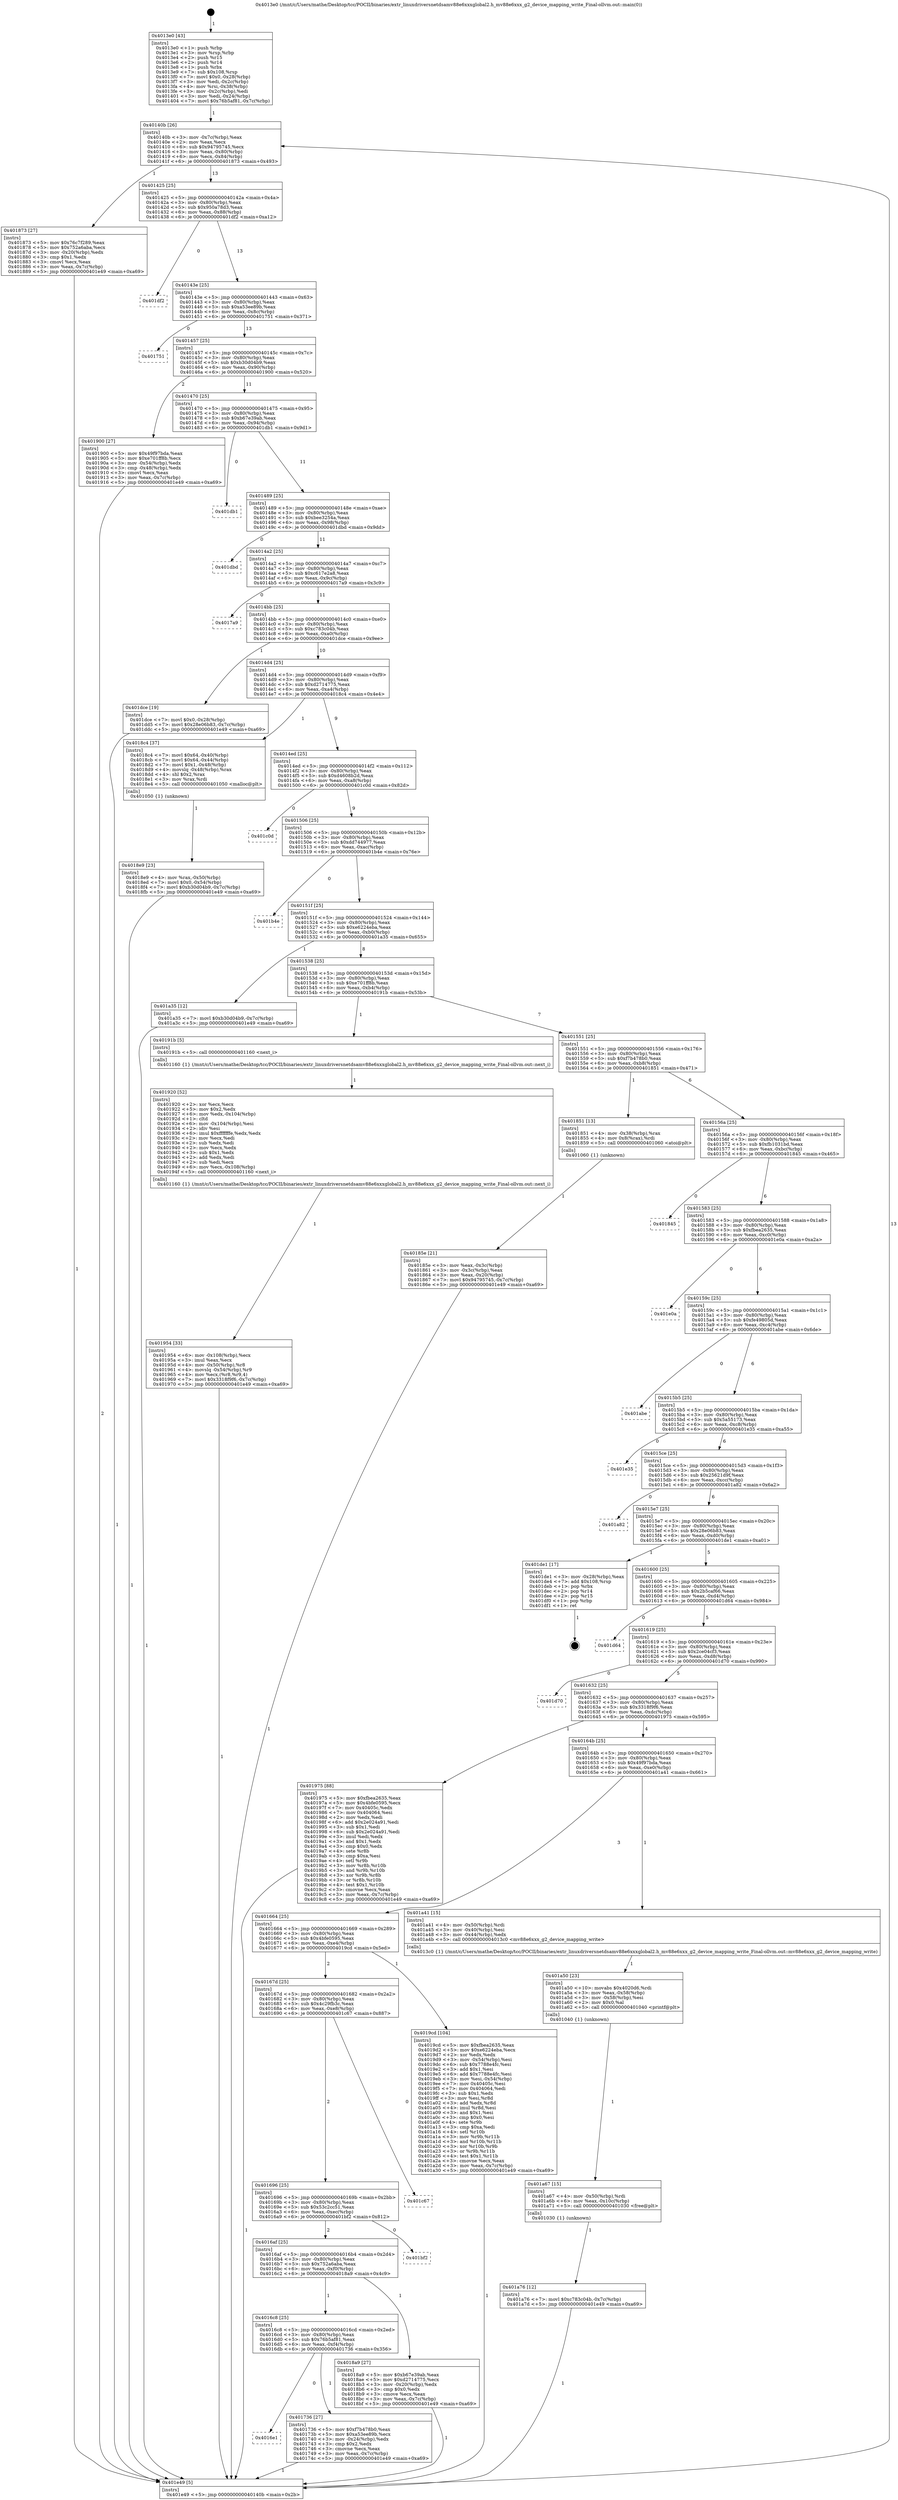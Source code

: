 digraph "0x4013e0" {
  label = "0x4013e0 (/mnt/c/Users/mathe/Desktop/tcc/POCII/binaries/extr_linuxdriversnetdsamv88e6xxxglobal2.h_mv88e6xxx_g2_device_mapping_write_Final-ollvm.out::main(0))"
  labelloc = "t"
  node[shape=record]

  Entry [label="",width=0.3,height=0.3,shape=circle,fillcolor=black,style=filled]
  "0x40140b" [label="{
     0x40140b [26]\l
     | [instrs]\l
     &nbsp;&nbsp;0x40140b \<+3\>: mov -0x7c(%rbp),%eax\l
     &nbsp;&nbsp;0x40140e \<+2\>: mov %eax,%ecx\l
     &nbsp;&nbsp;0x401410 \<+6\>: sub $0x94795745,%ecx\l
     &nbsp;&nbsp;0x401416 \<+3\>: mov %eax,-0x80(%rbp)\l
     &nbsp;&nbsp;0x401419 \<+6\>: mov %ecx,-0x84(%rbp)\l
     &nbsp;&nbsp;0x40141f \<+6\>: je 0000000000401873 \<main+0x493\>\l
  }"]
  "0x401873" [label="{
     0x401873 [27]\l
     | [instrs]\l
     &nbsp;&nbsp;0x401873 \<+5\>: mov $0x76c7f289,%eax\l
     &nbsp;&nbsp;0x401878 \<+5\>: mov $0x752a6aba,%ecx\l
     &nbsp;&nbsp;0x40187d \<+3\>: mov -0x20(%rbp),%edx\l
     &nbsp;&nbsp;0x401880 \<+3\>: cmp $0x1,%edx\l
     &nbsp;&nbsp;0x401883 \<+3\>: cmovl %ecx,%eax\l
     &nbsp;&nbsp;0x401886 \<+3\>: mov %eax,-0x7c(%rbp)\l
     &nbsp;&nbsp;0x401889 \<+5\>: jmp 0000000000401e49 \<main+0xa69\>\l
  }"]
  "0x401425" [label="{
     0x401425 [25]\l
     | [instrs]\l
     &nbsp;&nbsp;0x401425 \<+5\>: jmp 000000000040142a \<main+0x4a\>\l
     &nbsp;&nbsp;0x40142a \<+3\>: mov -0x80(%rbp),%eax\l
     &nbsp;&nbsp;0x40142d \<+5\>: sub $0x950a78d3,%eax\l
     &nbsp;&nbsp;0x401432 \<+6\>: mov %eax,-0x88(%rbp)\l
     &nbsp;&nbsp;0x401438 \<+6\>: je 0000000000401df2 \<main+0xa12\>\l
  }"]
  Exit [label="",width=0.3,height=0.3,shape=circle,fillcolor=black,style=filled,peripheries=2]
  "0x401df2" [label="{
     0x401df2\l
  }", style=dashed]
  "0x40143e" [label="{
     0x40143e [25]\l
     | [instrs]\l
     &nbsp;&nbsp;0x40143e \<+5\>: jmp 0000000000401443 \<main+0x63\>\l
     &nbsp;&nbsp;0x401443 \<+3\>: mov -0x80(%rbp),%eax\l
     &nbsp;&nbsp;0x401446 \<+5\>: sub $0xa53ee89b,%eax\l
     &nbsp;&nbsp;0x40144b \<+6\>: mov %eax,-0x8c(%rbp)\l
     &nbsp;&nbsp;0x401451 \<+6\>: je 0000000000401751 \<main+0x371\>\l
  }"]
  "0x401a76" [label="{
     0x401a76 [12]\l
     | [instrs]\l
     &nbsp;&nbsp;0x401a76 \<+7\>: movl $0xc783c04b,-0x7c(%rbp)\l
     &nbsp;&nbsp;0x401a7d \<+5\>: jmp 0000000000401e49 \<main+0xa69\>\l
  }"]
  "0x401751" [label="{
     0x401751\l
  }", style=dashed]
  "0x401457" [label="{
     0x401457 [25]\l
     | [instrs]\l
     &nbsp;&nbsp;0x401457 \<+5\>: jmp 000000000040145c \<main+0x7c\>\l
     &nbsp;&nbsp;0x40145c \<+3\>: mov -0x80(%rbp),%eax\l
     &nbsp;&nbsp;0x40145f \<+5\>: sub $0xb30d04b9,%eax\l
     &nbsp;&nbsp;0x401464 \<+6\>: mov %eax,-0x90(%rbp)\l
     &nbsp;&nbsp;0x40146a \<+6\>: je 0000000000401900 \<main+0x520\>\l
  }"]
  "0x401a67" [label="{
     0x401a67 [15]\l
     | [instrs]\l
     &nbsp;&nbsp;0x401a67 \<+4\>: mov -0x50(%rbp),%rdi\l
     &nbsp;&nbsp;0x401a6b \<+6\>: mov %eax,-0x10c(%rbp)\l
     &nbsp;&nbsp;0x401a71 \<+5\>: call 0000000000401030 \<free@plt\>\l
     | [calls]\l
     &nbsp;&nbsp;0x401030 \{1\} (unknown)\l
  }"]
  "0x401900" [label="{
     0x401900 [27]\l
     | [instrs]\l
     &nbsp;&nbsp;0x401900 \<+5\>: mov $0x49f97bda,%eax\l
     &nbsp;&nbsp;0x401905 \<+5\>: mov $0xe701ff8b,%ecx\l
     &nbsp;&nbsp;0x40190a \<+3\>: mov -0x54(%rbp),%edx\l
     &nbsp;&nbsp;0x40190d \<+3\>: cmp -0x48(%rbp),%edx\l
     &nbsp;&nbsp;0x401910 \<+3\>: cmovl %ecx,%eax\l
     &nbsp;&nbsp;0x401913 \<+3\>: mov %eax,-0x7c(%rbp)\l
     &nbsp;&nbsp;0x401916 \<+5\>: jmp 0000000000401e49 \<main+0xa69\>\l
  }"]
  "0x401470" [label="{
     0x401470 [25]\l
     | [instrs]\l
     &nbsp;&nbsp;0x401470 \<+5\>: jmp 0000000000401475 \<main+0x95\>\l
     &nbsp;&nbsp;0x401475 \<+3\>: mov -0x80(%rbp),%eax\l
     &nbsp;&nbsp;0x401478 \<+5\>: sub $0xb67e39ab,%eax\l
     &nbsp;&nbsp;0x40147d \<+6\>: mov %eax,-0x94(%rbp)\l
     &nbsp;&nbsp;0x401483 \<+6\>: je 0000000000401db1 \<main+0x9d1\>\l
  }"]
  "0x401a50" [label="{
     0x401a50 [23]\l
     | [instrs]\l
     &nbsp;&nbsp;0x401a50 \<+10\>: movabs $0x4020d6,%rdi\l
     &nbsp;&nbsp;0x401a5a \<+3\>: mov %eax,-0x58(%rbp)\l
     &nbsp;&nbsp;0x401a5d \<+3\>: mov -0x58(%rbp),%esi\l
     &nbsp;&nbsp;0x401a60 \<+2\>: mov $0x0,%al\l
     &nbsp;&nbsp;0x401a62 \<+5\>: call 0000000000401040 \<printf@plt\>\l
     | [calls]\l
     &nbsp;&nbsp;0x401040 \{1\} (unknown)\l
  }"]
  "0x401db1" [label="{
     0x401db1\l
  }", style=dashed]
  "0x401489" [label="{
     0x401489 [25]\l
     | [instrs]\l
     &nbsp;&nbsp;0x401489 \<+5\>: jmp 000000000040148e \<main+0xae\>\l
     &nbsp;&nbsp;0x40148e \<+3\>: mov -0x80(%rbp),%eax\l
     &nbsp;&nbsp;0x401491 \<+5\>: sub $0xbee3254a,%eax\l
     &nbsp;&nbsp;0x401496 \<+6\>: mov %eax,-0x98(%rbp)\l
     &nbsp;&nbsp;0x40149c \<+6\>: je 0000000000401dbd \<main+0x9dd\>\l
  }"]
  "0x401954" [label="{
     0x401954 [33]\l
     | [instrs]\l
     &nbsp;&nbsp;0x401954 \<+6\>: mov -0x108(%rbp),%ecx\l
     &nbsp;&nbsp;0x40195a \<+3\>: imul %eax,%ecx\l
     &nbsp;&nbsp;0x40195d \<+4\>: mov -0x50(%rbp),%r8\l
     &nbsp;&nbsp;0x401961 \<+4\>: movslq -0x54(%rbp),%r9\l
     &nbsp;&nbsp;0x401965 \<+4\>: mov %ecx,(%r8,%r9,4)\l
     &nbsp;&nbsp;0x401969 \<+7\>: movl $0x3318f9f6,-0x7c(%rbp)\l
     &nbsp;&nbsp;0x401970 \<+5\>: jmp 0000000000401e49 \<main+0xa69\>\l
  }"]
  "0x401dbd" [label="{
     0x401dbd\l
  }", style=dashed]
  "0x4014a2" [label="{
     0x4014a2 [25]\l
     | [instrs]\l
     &nbsp;&nbsp;0x4014a2 \<+5\>: jmp 00000000004014a7 \<main+0xc7\>\l
     &nbsp;&nbsp;0x4014a7 \<+3\>: mov -0x80(%rbp),%eax\l
     &nbsp;&nbsp;0x4014aa \<+5\>: sub $0xc617e2a8,%eax\l
     &nbsp;&nbsp;0x4014af \<+6\>: mov %eax,-0x9c(%rbp)\l
     &nbsp;&nbsp;0x4014b5 \<+6\>: je 00000000004017a9 \<main+0x3c9\>\l
  }"]
  "0x401920" [label="{
     0x401920 [52]\l
     | [instrs]\l
     &nbsp;&nbsp;0x401920 \<+2\>: xor %ecx,%ecx\l
     &nbsp;&nbsp;0x401922 \<+5\>: mov $0x2,%edx\l
     &nbsp;&nbsp;0x401927 \<+6\>: mov %edx,-0x104(%rbp)\l
     &nbsp;&nbsp;0x40192d \<+1\>: cltd\l
     &nbsp;&nbsp;0x40192e \<+6\>: mov -0x104(%rbp),%esi\l
     &nbsp;&nbsp;0x401934 \<+2\>: idiv %esi\l
     &nbsp;&nbsp;0x401936 \<+6\>: imul $0xfffffffe,%edx,%edx\l
     &nbsp;&nbsp;0x40193c \<+2\>: mov %ecx,%edi\l
     &nbsp;&nbsp;0x40193e \<+2\>: sub %edx,%edi\l
     &nbsp;&nbsp;0x401940 \<+2\>: mov %ecx,%edx\l
     &nbsp;&nbsp;0x401942 \<+3\>: sub $0x1,%edx\l
     &nbsp;&nbsp;0x401945 \<+2\>: add %edx,%edi\l
     &nbsp;&nbsp;0x401947 \<+2\>: sub %edi,%ecx\l
     &nbsp;&nbsp;0x401949 \<+6\>: mov %ecx,-0x108(%rbp)\l
     &nbsp;&nbsp;0x40194f \<+5\>: call 0000000000401160 \<next_i\>\l
     | [calls]\l
     &nbsp;&nbsp;0x401160 \{1\} (/mnt/c/Users/mathe/Desktop/tcc/POCII/binaries/extr_linuxdriversnetdsamv88e6xxxglobal2.h_mv88e6xxx_g2_device_mapping_write_Final-ollvm.out::next_i)\l
  }"]
  "0x4017a9" [label="{
     0x4017a9\l
  }", style=dashed]
  "0x4014bb" [label="{
     0x4014bb [25]\l
     | [instrs]\l
     &nbsp;&nbsp;0x4014bb \<+5\>: jmp 00000000004014c0 \<main+0xe0\>\l
     &nbsp;&nbsp;0x4014c0 \<+3\>: mov -0x80(%rbp),%eax\l
     &nbsp;&nbsp;0x4014c3 \<+5\>: sub $0xc783c04b,%eax\l
     &nbsp;&nbsp;0x4014c8 \<+6\>: mov %eax,-0xa0(%rbp)\l
     &nbsp;&nbsp;0x4014ce \<+6\>: je 0000000000401dce \<main+0x9ee\>\l
  }"]
  "0x4018e9" [label="{
     0x4018e9 [23]\l
     | [instrs]\l
     &nbsp;&nbsp;0x4018e9 \<+4\>: mov %rax,-0x50(%rbp)\l
     &nbsp;&nbsp;0x4018ed \<+7\>: movl $0x0,-0x54(%rbp)\l
     &nbsp;&nbsp;0x4018f4 \<+7\>: movl $0xb30d04b9,-0x7c(%rbp)\l
     &nbsp;&nbsp;0x4018fb \<+5\>: jmp 0000000000401e49 \<main+0xa69\>\l
  }"]
  "0x401dce" [label="{
     0x401dce [19]\l
     | [instrs]\l
     &nbsp;&nbsp;0x401dce \<+7\>: movl $0x0,-0x28(%rbp)\l
     &nbsp;&nbsp;0x401dd5 \<+7\>: movl $0x28e06b83,-0x7c(%rbp)\l
     &nbsp;&nbsp;0x401ddc \<+5\>: jmp 0000000000401e49 \<main+0xa69\>\l
  }"]
  "0x4014d4" [label="{
     0x4014d4 [25]\l
     | [instrs]\l
     &nbsp;&nbsp;0x4014d4 \<+5\>: jmp 00000000004014d9 \<main+0xf9\>\l
     &nbsp;&nbsp;0x4014d9 \<+3\>: mov -0x80(%rbp),%eax\l
     &nbsp;&nbsp;0x4014dc \<+5\>: sub $0xd2714775,%eax\l
     &nbsp;&nbsp;0x4014e1 \<+6\>: mov %eax,-0xa4(%rbp)\l
     &nbsp;&nbsp;0x4014e7 \<+6\>: je 00000000004018c4 \<main+0x4e4\>\l
  }"]
  "0x40185e" [label="{
     0x40185e [21]\l
     | [instrs]\l
     &nbsp;&nbsp;0x40185e \<+3\>: mov %eax,-0x3c(%rbp)\l
     &nbsp;&nbsp;0x401861 \<+3\>: mov -0x3c(%rbp),%eax\l
     &nbsp;&nbsp;0x401864 \<+3\>: mov %eax,-0x20(%rbp)\l
     &nbsp;&nbsp;0x401867 \<+7\>: movl $0x94795745,-0x7c(%rbp)\l
     &nbsp;&nbsp;0x40186e \<+5\>: jmp 0000000000401e49 \<main+0xa69\>\l
  }"]
  "0x4018c4" [label="{
     0x4018c4 [37]\l
     | [instrs]\l
     &nbsp;&nbsp;0x4018c4 \<+7\>: movl $0x64,-0x40(%rbp)\l
     &nbsp;&nbsp;0x4018cb \<+7\>: movl $0x64,-0x44(%rbp)\l
     &nbsp;&nbsp;0x4018d2 \<+7\>: movl $0x1,-0x48(%rbp)\l
     &nbsp;&nbsp;0x4018d9 \<+4\>: movslq -0x48(%rbp),%rax\l
     &nbsp;&nbsp;0x4018dd \<+4\>: shl $0x2,%rax\l
     &nbsp;&nbsp;0x4018e1 \<+3\>: mov %rax,%rdi\l
     &nbsp;&nbsp;0x4018e4 \<+5\>: call 0000000000401050 \<malloc@plt\>\l
     | [calls]\l
     &nbsp;&nbsp;0x401050 \{1\} (unknown)\l
  }"]
  "0x4014ed" [label="{
     0x4014ed [25]\l
     | [instrs]\l
     &nbsp;&nbsp;0x4014ed \<+5\>: jmp 00000000004014f2 \<main+0x112\>\l
     &nbsp;&nbsp;0x4014f2 \<+3\>: mov -0x80(%rbp),%eax\l
     &nbsp;&nbsp;0x4014f5 \<+5\>: sub $0xd4608b2d,%eax\l
     &nbsp;&nbsp;0x4014fa \<+6\>: mov %eax,-0xa8(%rbp)\l
     &nbsp;&nbsp;0x401500 \<+6\>: je 0000000000401c0d \<main+0x82d\>\l
  }"]
  "0x4013e0" [label="{
     0x4013e0 [43]\l
     | [instrs]\l
     &nbsp;&nbsp;0x4013e0 \<+1\>: push %rbp\l
     &nbsp;&nbsp;0x4013e1 \<+3\>: mov %rsp,%rbp\l
     &nbsp;&nbsp;0x4013e4 \<+2\>: push %r15\l
     &nbsp;&nbsp;0x4013e6 \<+2\>: push %r14\l
     &nbsp;&nbsp;0x4013e8 \<+1\>: push %rbx\l
     &nbsp;&nbsp;0x4013e9 \<+7\>: sub $0x108,%rsp\l
     &nbsp;&nbsp;0x4013f0 \<+7\>: movl $0x0,-0x28(%rbp)\l
     &nbsp;&nbsp;0x4013f7 \<+3\>: mov %edi,-0x2c(%rbp)\l
     &nbsp;&nbsp;0x4013fa \<+4\>: mov %rsi,-0x38(%rbp)\l
     &nbsp;&nbsp;0x4013fe \<+3\>: mov -0x2c(%rbp),%edi\l
     &nbsp;&nbsp;0x401401 \<+3\>: mov %edi,-0x24(%rbp)\l
     &nbsp;&nbsp;0x401404 \<+7\>: movl $0x76b5af81,-0x7c(%rbp)\l
  }"]
  "0x401c0d" [label="{
     0x401c0d\l
  }", style=dashed]
  "0x401506" [label="{
     0x401506 [25]\l
     | [instrs]\l
     &nbsp;&nbsp;0x401506 \<+5\>: jmp 000000000040150b \<main+0x12b\>\l
     &nbsp;&nbsp;0x40150b \<+3\>: mov -0x80(%rbp),%eax\l
     &nbsp;&nbsp;0x40150e \<+5\>: sub $0xdd744977,%eax\l
     &nbsp;&nbsp;0x401513 \<+6\>: mov %eax,-0xac(%rbp)\l
     &nbsp;&nbsp;0x401519 \<+6\>: je 0000000000401b4e \<main+0x76e\>\l
  }"]
  "0x401e49" [label="{
     0x401e49 [5]\l
     | [instrs]\l
     &nbsp;&nbsp;0x401e49 \<+5\>: jmp 000000000040140b \<main+0x2b\>\l
  }"]
  "0x401b4e" [label="{
     0x401b4e\l
  }", style=dashed]
  "0x40151f" [label="{
     0x40151f [25]\l
     | [instrs]\l
     &nbsp;&nbsp;0x40151f \<+5\>: jmp 0000000000401524 \<main+0x144\>\l
     &nbsp;&nbsp;0x401524 \<+3\>: mov -0x80(%rbp),%eax\l
     &nbsp;&nbsp;0x401527 \<+5\>: sub $0xe6224eba,%eax\l
     &nbsp;&nbsp;0x40152c \<+6\>: mov %eax,-0xb0(%rbp)\l
     &nbsp;&nbsp;0x401532 \<+6\>: je 0000000000401a35 \<main+0x655\>\l
  }"]
  "0x4016e1" [label="{
     0x4016e1\l
  }", style=dashed]
  "0x401a35" [label="{
     0x401a35 [12]\l
     | [instrs]\l
     &nbsp;&nbsp;0x401a35 \<+7\>: movl $0xb30d04b9,-0x7c(%rbp)\l
     &nbsp;&nbsp;0x401a3c \<+5\>: jmp 0000000000401e49 \<main+0xa69\>\l
  }"]
  "0x401538" [label="{
     0x401538 [25]\l
     | [instrs]\l
     &nbsp;&nbsp;0x401538 \<+5\>: jmp 000000000040153d \<main+0x15d\>\l
     &nbsp;&nbsp;0x40153d \<+3\>: mov -0x80(%rbp),%eax\l
     &nbsp;&nbsp;0x401540 \<+5\>: sub $0xe701ff8b,%eax\l
     &nbsp;&nbsp;0x401545 \<+6\>: mov %eax,-0xb4(%rbp)\l
     &nbsp;&nbsp;0x40154b \<+6\>: je 000000000040191b \<main+0x53b\>\l
  }"]
  "0x401736" [label="{
     0x401736 [27]\l
     | [instrs]\l
     &nbsp;&nbsp;0x401736 \<+5\>: mov $0xf7b478b0,%eax\l
     &nbsp;&nbsp;0x40173b \<+5\>: mov $0xa53ee89b,%ecx\l
     &nbsp;&nbsp;0x401740 \<+3\>: mov -0x24(%rbp),%edx\l
     &nbsp;&nbsp;0x401743 \<+3\>: cmp $0x2,%edx\l
     &nbsp;&nbsp;0x401746 \<+3\>: cmovne %ecx,%eax\l
     &nbsp;&nbsp;0x401749 \<+3\>: mov %eax,-0x7c(%rbp)\l
     &nbsp;&nbsp;0x40174c \<+5\>: jmp 0000000000401e49 \<main+0xa69\>\l
  }"]
  "0x40191b" [label="{
     0x40191b [5]\l
     | [instrs]\l
     &nbsp;&nbsp;0x40191b \<+5\>: call 0000000000401160 \<next_i\>\l
     | [calls]\l
     &nbsp;&nbsp;0x401160 \{1\} (/mnt/c/Users/mathe/Desktop/tcc/POCII/binaries/extr_linuxdriversnetdsamv88e6xxxglobal2.h_mv88e6xxx_g2_device_mapping_write_Final-ollvm.out::next_i)\l
  }"]
  "0x401551" [label="{
     0x401551 [25]\l
     | [instrs]\l
     &nbsp;&nbsp;0x401551 \<+5\>: jmp 0000000000401556 \<main+0x176\>\l
     &nbsp;&nbsp;0x401556 \<+3\>: mov -0x80(%rbp),%eax\l
     &nbsp;&nbsp;0x401559 \<+5\>: sub $0xf7b478b0,%eax\l
     &nbsp;&nbsp;0x40155e \<+6\>: mov %eax,-0xb8(%rbp)\l
     &nbsp;&nbsp;0x401564 \<+6\>: je 0000000000401851 \<main+0x471\>\l
  }"]
  "0x4016c8" [label="{
     0x4016c8 [25]\l
     | [instrs]\l
     &nbsp;&nbsp;0x4016c8 \<+5\>: jmp 00000000004016cd \<main+0x2ed\>\l
     &nbsp;&nbsp;0x4016cd \<+3\>: mov -0x80(%rbp),%eax\l
     &nbsp;&nbsp;0x4016d0 \<+5\>: sub $0x76b5af81,%eax\l
     &nbsp;&nbsp;0x4016d5 \<+6\>: mov %eax,-0xf4(%rbp)\l
     &nbsp;&nbsp;0x4016db \<+6\>: je 0000000000401736 \<main+0x356\>\l
  }"]
  "0x401851" [label="{
     0x401851 [13]\l
     | [instrs]\l
     &nbsp;&nbsp;0x401851 \<+4\>: mov -0x38(%rbp),%rax\l
     &nbsp;&nbsp;0x401855 \<+4\>: mov 0x8(%rax),%rdi\l
     &nbsp;&nbsp;0x401859 \<+5\>: call 0000000000401060 \<atoi@plt\>\l
     | [calls]\l
     &nbsp;&nbsp;0x401060 \{1\} (unknown)\l
  }"]
  "0x40156a" [label="{
     0x40156a [25]\l
     | [instrs]\l
     &nbsp;&nbsp;0x40156a \<+5\>: jmp 000000000040156f \<main+0x18f\>\l
     &nbsp;&nbsp;0x40156f \<+3\>: mov -0x80(%rbp),%eax\l
     &nbsp;&nbsp;0x401572 \<+5\>: sub $0xfb1031bd,%eax\l
     &nbsp;&nbsp;0x401577 \<+6\>: mov %eax,-0xbc(%rbp)\l
     &nbsp;&nbsp;0x40157d \<+6\>: je 0000000000401845 \<main+0x465\>\l
  }"]
  "0x4018a9" [label="{
     0x4018a9 [27]\l
     | [instrs]\l
     &nbsp;&nbsp;0x4018a9 \<+5\>: mov $0xb67e39ab,%eax\l
     &nbsp;&nbsp;0x4018ae \<+5\>: mov $0xd2714775,%ecx\l
     &nbsp;&nbsp;0x4018b3 \<+3\>: mov -0x20(%rbp),%edx\l
     &nbsp;&nbsp;0x4018b6 \<+3\>: cmp $0x0,%edx\l
     &nbsp;&nbsp;0x4018b9 \<+3\>: cmove %ecx,%eax\l
     &nbsp;&nbsp;0x4018bc \<+3\>: mov %eax,-0x7c(%rbp)\l
     &nbsp;&nbsp;0x4018bf \<+5\>: jmp 0000000000401e49 \<main+0xa69\>\l
  }"]
  "0x401845" [label="{
     0x401845\l
  }", style=dashed]
  "0x401583" [label="{
     0x401583 [25]\l
     | [instrs]\l
     &nbsp;&nbsp;0x401583 \<+5\>: jmp 0000000000401588 \<main+0x1a8\>\l
     &nbsp;&nbsp;0x401588 \<+3\>: mov -0x80(%rbp),%eax\l
     &nbsp;&nbsp;0x40158b \<+5\>: sub $0xfbea2635,%eax\l
     &nbsp;&nbsp;0x401590 \<+6\>: mov %eax,-0xc0(%rbp)\l
     &nbsp;&nbsp;0x401596 \<+6\>: je 0000000000401e0a \<main+0xa2a\>\l
  }"]
  "0x4016af" [label="{
     0x4016af [25]\l
     | [instrs]\l
     &nbsp;&nbsp;0x4016af \<+5\>: jmp 00000000004016b4 \<main+0x2d4\>\l
     &nbsp;&nbsp;0x4016b4 \<+3\>: mov -0x80(%rbp),%eax\l
     &nbsp;&nbsp;0x4016b7 \<+5\>: sub $0x752a6aba,%eax\l
     &nbsp;&nbsp;0x4016bc \<+6\>: mov %eax,-0xf0(%rbp)\l
     &nbsp;&nbsp;0x4016c2 \<+6\>: je 00000000004018a9 \<main+0x4c9\>\l
  }"]
  "0x401e0a" [label="{
     0x401e0a\l
  }", style=dashed]
  "0x40159c" [label="{
     0x40159c [25]\l
     | [instrs]\l
     &nbsp;&nbsp;0x40159c \<+5\>: jmp 00000000004015a1 \<main+0x1c1\>\l
     &nbsp;&nbsp;0x4015a1 \<+3\>: mov -0x80(%rbp),%eax\l
     &nbsp;&nbsp;0x4015a4 \<+5\>: sub $0xfe49805d,%eax\l
     &nbsp;&nbsp;0x4015a9 \<+6\>: mov %eax,-0xc4(%rbp)\l
     &nbsp;&nbsp;0x4015af \<+6\>: je 0000000000401abe \<main+0x6de\>\l
  }"]
  "0x401bf2" [label="{
     0x401bf2\l
  }", style=dashed]
  "0x401abe" [label="{
     0x401abe\l
  }", style=dashed]
  "0x4015b5" [label="{
     0x4015b5 [25]\l
     | [instrs]\l
     &nbsp;&nbsp;0x4015b5 \<+5\>: jmp 00000000004015ba \<main+0x1da\>\l
     &nbsp;&nbsp;0x4015ba \<+3\>: mov -0x80(%rbp),%eax\l
     &nbsp;&nbsp;0x4015bd \<+5\>: sub $0x5a55173,%eax\l
     &nbsp;&nbsp;0x4015c2 \<+6\>: mov %eax,-0xc8(%rbp)\l
     &nbsp;&nbsp;0x4015c8 \<+6\>: je 0000000000401e35 \<main+0xa55\>\l
  }"]
  "0x401696" [label="{
     0x401696 [25]\l
     | [instrs]\l
     &nbsp;&nbsp;0x401696 \<+5\>: jmp 000000000040169b \<main+0x2bb\>\l
     &nbsp;&nbsp;0x40169b \<+3\>: mov -0x80(%rbp),%eax\l
     &nbsp;&nbsp;0x40169e \<+5\>: sub $0x53c2cc51,%eax\l
     &nbsp;&nbsp;0x4016a3 \<+6\>: mov %eax,-0xec(%rbp)\l
     &nbsp;&nbsp;0x4016a9 \<+6\>: je 0000000000401bf2 \<main+0x812\>\l
  }"]
  "0x401e35" [label="{
     0x401e35\l
  }", style=dashed]
  "0x4015ce" [label="{
     0x4015ce [25]\l
     | [instrs]\l
     &nbsp;&nbsp;0x4015ce \<+5\>: jmp 00000000004015d3 \<main+0x1f3\>\l
     &nbsp;&nbsp;0x4015d3 \<+3\>: mov -0x80(%rbp),%eax\l
     &nbsp;&nbsp;0x4015d6 \<+5\>: sub $0x25621d9f,%eax\l
     &nbsp;&nbsp;0x4015db \<+6\>: mov %eax,-0xcc(%rbp)\l
     &nbsp;&nbsp;0x4015e1 \<+6\>: je 0000000000401a82 \<main+0x6a2\>\l
  }"]
  "0x401c67" [label="{
     0x401c67\l
  }", style=dashed]
  "0x401a82" [label="{
     0x401a82\l
  }", style=dashed]
  "0x4015e7" [label="{
     0x4015e7 [25]\l
     | [instrs]\l
     &nbsp;&nbsp;0x4015e7 \<+5\>: jmp 00000000004015ec \<main+0x20c\>\l
     &nbsp;&nbsp;0x4015ec \<+3\>: mov -0x80(%rbp),%eax\l
     &nbsp;&nbsp;0x4015ef \<+5\>: sub $0x28e06b83,%eax\l
     &nbsp;&nbsp;0x4015f4 \<+6\>: mov %eax,-0xd0(%rbp)\l
     &nbsp;&nbsp;0x4015fa \<+6\>: je 0000000000401de1 \<main+0xa01\>\l
  }"]
  "0x40167d" [label="{
     0x40167d [25]\l
     | [instrs]\l
     &nbsp;&nbsp;0x40167d \<+5\>: jmp 0000000000401682 \<main+0x2a2\>\l
     &nbsp;&nbsp;0x401682 \<+3\>: mov -0x80(%rbp),%eax\l
     &nbsp;&nbsp;0x401685 \<+5\>: sub $0x4c29fb3c,%eax\l
     &nbsp;&nbsp;0x40168a \<+6\>: mov %eax,-0xe8(%rbp)\l
     &nbsp;&nbsp;0x401690 \<+6\>: je 0000000000401c67 \<main+0x887\>\l
  }"]
  "0x401de1" [label="{
     0x401de1 [17]\l
     | [instrs]\l
     &nbsp;&nbsp;0x401de1 \<+3\>: mov -0x28(%rbp),%eax\l
     &nbsp;&nbsp;0x401de4 \<+7\>: add $0x108,%rsp\l
     &nbsp;&nbsp;0x401deb \<+1\>: pop %rbx\l
     &nbsp;&nbsp;0x401dec \<+2\>: pop %r14\l
     &nbsp;&nbsp;0x401dee \<+2\>: pop %r15\l
     &nbsp;&nbsp;0x401df0 \<+1\>: pop %rbp\l
     &nbsp;&nbsp;0x401df1 \<+1\>: ret\l
  }"]
  "0x401600" [label="{
     0x401600 [25]\l
     | [instrs]\l
     &nbsp;&nbsp;0x401600 \<+5\>: jmp 0000000000401605 \<main+0x225\>\l
     &nbsp;&nbsp;0x401605 \<+3\>: mov -0x80(%rbp),%eax\l
     &nbsp;&nbsp;0x401608 \<+5\>: sub $0x2b5caf66,%eax\l
     &nbsp;&nbsp;0x40160d \<+6\>: mov %eax,-0xd4(%rbp)\l
     &nbsp;&nbsp;0x401613 \<+6\>: je 0000000000401d64 \<main+0x984\>\l
  }"]
  "0x4019cd" [label="{
     0x4019cd [104]\l
     | [instrs]\l
     &nbsp;&nbsp;0x4019cd \<+5\>: mov $0xfbea2635,%eax\l
     &nbsp;&nbsp;0x4019d2 \<+5\>: mov $0xe6224eba,%ecx\l
     &nbsp;&nbsp;0x4019d7 \<+2\>: xor %edx,%edx\l
     &nbsp;&nbsp;0x4019d9 \<+3\>: mov -0x54(%rbp),%esi\l
     &nbsp;&nbsp;0x4019dc \<+6\>: sub $0x7788e4fc,%esi\l
     &nbsp;&nbsp;0x4019e2 \<+3\>: add $0x1,%esi\l
     &nbsp;&nbsp;0x4019e5 \<+6\>: add $0x7788e4fc,%esi\l
     &nbsp;&nbsp;0x4019eb \<+3\>: mov %esi,-0x54(%rbp)\l
     &nbsp;&nbsp;0x4019ee \<+7\>: mov 0x40405c,%esi\l
     &nbsp;&nbsp;0x4019f5 \<+7\>: mov 0x404064,%edi\l
     &nbsp;&nbsp;0x4019fc \<+3\>: sub $0x1,%edx\l
     &nbsp;&nbsp;0x4019ff \<+3\>: mov %esi,%r8d\l
     &nbsp;&nbsp;0x401a02 \<+3\>: add %edx,%r8d\l
     &nbsp;&nbsp;0x401a05 \<+4\>: imul %r8d,%esi\l
     &nbsp;&nbsp;0x401a09 \<+3\>: and $0x1,%esi\l
     &nbsp;&nbsp;0x401a0c \<+3\>: cmp $0x0,%esi\l
     &nbsp;&nbsp;0x401a0f \<+4\>: sete %r9b\l
     &nbsp;&nbsp;0x401a13 \<+3\>: cmp $0xa,%edi\l
     &nbsp;&nbsp;0x401a16 \<+4\>: setl %r10b\l
     &nbsp;&nbsp;0x401a1a \<+3\>: mov %r9b,%r11b\l
     &nbsp;&nbsp;0x401a1d \<+3\>: and %r10b,%r11b\l
     &nbsp;&nbsp;0x401a20 \<+3\>: xor %r10b,%r9b\l
     &nbsp;&nbsp;0x401a23 \<+3\>: or %r9b,%r11b\l
     &nbsp;&nbsp;0x401a26 \<+4\>: test $0x1,%r11b\l
     &nbsp;&nbsp;0x401a2a \<+3\>: cmovne %ecx,%eax\l
     &nbsp;&nbsp;0x401a2d \<+3\>: mov %eax,-0x7c(%rbp)\l
     &nbsp;&nbsp;0x401a30 \<+5\>: jmp 0000000000401e49 \<main+0xa69\>\l
  }"]
  "0x401d64" [label="{
     0x401d64\l
  }", style=dashed]
  "0x401619" [label="{
     0x401619 [25]\l
     | [instrs]\l
     &nbsp;&nbsp;0x401619 \<+5\>: jmp 000000000040161e \<main+0x23e\>\l
     &nbsp;&nbsp;0x40161e \<+3\>: mov -0x80(%rbp),%eax\l
     &nbsp;&nbsp;0x401621 \<+5\>: sub $0x2ce04cf3,%eax\l
     &nbsp;&nbsp;0x401626 \<+6\>: mov %eax,-0xd8(%rbp)\l
     &nbsp;&nbsp;0x40162c \<+6\>: je 0000000000401d70 \<main+0x990\>\l
  }"]
  "0x401664" [label="{
     0x401664 [25]\l
     | [instrs]\l
     &nbsp;&nbsp;0x401664 \<+5\>: jmp 0000000000401669 \<main+0x289\>\l
     &nbsp;&nbsp;0x401669 \<+3\>: mov -0x80(%rbp),%eax\l
     &nbsp;&nbsp;0x40166c \<+5\>: sub $0x4bfe0595,%eax\l
     &nbsp;&nbsp;0x401671 \<+6\>: mov %eax,-0xe4(%rbp)\l
     &nbsp;&nbsp;0x401677 \<+6\>: je 00000000004019cd \<main+0x5ed\>\l
  }"]
  "0x401d70" [label="{
     0x401d70\l
  }", style=dashed]
  "0x401632" [label="{
     0x401632 [25]\l
     | [instrs]\l
     &nbsp;&nbsp;0x401632 \<+5\>: jmp 0000000000401637 \<main+0x257\>\l
     &nbsp;&nbsp;0x401637 \<+3\>: mov -0x80(%rbp),%eax\l
     &nbsp;&nbsp;0x40163a \<+5\>: sub $0x3318f9f6,%eax\l
     &nbsp;&nbsp;0x40163f \<+6\>: mov %eax,-0xdc(%rbp)\l
     &nbsp;&nbsp;0x401645 \<+6\>: je 0000000000401975 \<main+0x595\>\l
  }"]
  "0x401a41" [label="{
     0x401a41 [15]\l
     | [instrs]\l
     &nbsp;&nbsp;0x401a41 \<+4\>: mov -0x50(%rbp),%rdi\l
     &nbsp;&nbsp;0x401a45 \<+3\>: mov -0x40(%rbp),%esi\l
     &nbsp;&nbsp;0x401a48 \<+3\>: mov -0x44(%rbp),%edx\l
     &nbsp;&nbsp;0x401a4b \<+5\>: call 00000000004013c0 \<mv88e6xxx_g2_device_mapping_write\>\l
     | [calls]\l
     &nbsp;&nbsp;0x4013c0 \{1\} (/mnt/c/Users/mathe/Desktop/tcc/POCII/binaries/extr_linuxdriversnetdsamv88e6xxxglobal2.h_mv88e6xxx_g2_device_mapping_write_Final-ollvm.out::mv88e6xxx_g2_device_mapping_write)\l
  }"]
  "0x401975" [label="{
     0x401975 [88]\l
     | [instrs]\l
     &nbsp;&nbsp;0x401975 \<+5\>: mov $0xfbea2635,%eax\l
     &nbsp;&nbsp;0x40197a \<+5\>: mov $0x4bfe0595,%ecx\l
     &nbsp;&nbsp;0x40197f \<+7\>: mov 0x40405c,%edx\l
     &nbsp;&nbsp;0x401986 \<+7\>: mov 0x404064,%esi\l
     &nbsp;&nbsp;0x40198d \<+2\>: mov %edx,%edi\l
     &nbsp;&nbsp;0x40198f \<+6\>: add $0x2e024a91,%edi\l
     &nbsp;&nbsp;0x401995 \<+3\>: sub $0x1,%edi\l
     &nbsp;&nbsp;0x401998 \<+6\>: sub $0x2e024a91,%edi\l
     &nbsp;&nbsp;0x40199e \<+3\>: imul %edi,%edx\l
     &nbsp;&nbsp;0x4019a1 \<+3\>: and $0x1,%edx\l
     &nbsp;&nbsp;0x4019a4 \<+3\>: cmp $0x0,%edx\l
     &nbsp;&nbsp;0x4019a7 \<+4\>: sete %r8b\l
     &nbsp;&nbsp;0x4019ab \<+3\>: cmp $0xa,%esi\l
     &nbsp;&nbsp;0x4019ae \<+4\>: setl %r9b\l
     &nbsp;&nbsp;0x4019b2 \<+3\>: mov %r8b,%r10b\l
     &nbsp;&nbsp;0x4019b5 \<+3\>: and %r9b,%r10b\l
     &nbsp;&nbsp;0x4019b8 \<+3\>: xor %r9b,%r8b\l
     &nbsp;&nbsp;0x4019bb \<+3\>: or %r8b,%r10b\l
     &nbsp;&nbsp;0x4019be \<+4\>: test $0x1,%r10b\l
     &nbsp;&nbsp;0x4019c2 \<+3\>: cmovne %ecx,%eax\l
     &nbsp;&nbsp;0x4019c5 \<+3\>: mov %eax,-0x7c(%rbp)\l
     &nbsp;&nbsp;0x4019c8 \<+5\>: jmp 0000000000401e49 \<main+0xa69\>\l
  }"]
  "0x40164b" [label="{
     0x40164b [25]\l
     | [instrs]\l
     &nbsp;&nbsp;0x40164b \<+5\>: jmp 0000000000401650 \<main+0x270\>\l
     &nbsp;&nbsp;0x401650 \<+3\>: mov -0x80(%rbp),%eax\l
     &nbsp;&nbsp;0x401653 \<+5\>: sub $0x49f97bda,%eax\l
     &nbsp;&nbsp;0x401658 \<+6\>: mov %eax,-0xe0(%rbp)\l
     &nbsp;&nbsp;0x40165e \<+6\>: je 0000000000401a41 \<main+0x661\>\l
  }"]
  Entry -> "0x4013e0" [label=" 1"]
  "0x40140b" -> "0x401873" [label=" 1"]
  "0x40140b" -> "0x401425" [label=" 13"]
  "0x401de1" -> Exit [label=" 1"]
  "0x401425" -> "0x401df2" [label=" 0"]
  "0x401425" -> "0x40143e" [label=" 13"]
  "0x401dce" -> "0x401e49" [label=" 1"]
  "0x40143e" -> "0x401751" [label=" 0"]
  "0x40143e" -> "0x401457" [label=" 13"]
  "0x401a76" -> "0x401e49" [label=" 1"]
  "0x401457" -> "0x401900" [label=" 2"]
  "0x401457" -> "0x401470" [label=" 11"]
  "0x401a67" -> "0x401a76" [label=" 1"]
  "0x401470" -> "0x401db1" [label=" 0"]
  "0x401470" -> "0x401489" [label=" 11"]
  "0x401a50" -> "0x401a67" [label=" 1"]
  "0x401489" -> "0x401dbd" [label=" 0"]
  "0x401489" -> "0x4014a2" [label=" 11"]
  "0x401a41" -> "0x401a50" [label=" 1"]
  "0x4014a2" -> "0x4017a9" [label=" 0"]
  "0x4014a2" -> "0x4014bb" [label=" 11"]
  "0x401a35" -> "0x401e49" [label=" 1"]
  "0x4014bb" -> "0x401dce" [label=" 1"]
  "0x4014bb" -> "0x4014d4" [label=" 10"]
  "0x4019cd" -> "0x401e49" [label=" 1"]
  "0x4014d4" -> "0x4018c4" [label=" 1"]
  "0x4014d4" -> "0x4014ed" [label=" 9"]
  "0x401975" -> "0x401e49" [label=" 1"]
  "0x4014ed" -> "0x401c0d" [label=" 0"]
  "0x4014ed" -> "0x401506" [label=" 9"]
  "0x401954" -> "0x401e49" [label=" 1"]
  "0x401506" -> "0x401b4e" [label=" 0"]
  "0x401506" -> "0x40151f" [label=" 9"]
  "0x401920" -> "0x401954" [label=" 1"]
  "0x40151f" -> "0x401a35" [label=" 1"]
  "0x40151f" -> "0x401538" [label=" 8"]
  "0x40191b" -> "0x401920" [label=" 1"]
  "0x401538" -> "0x40191b" [label=" 1"]
  "0x401538" -> "0x401551" [label=" 7"]
  "0x401900" -> "0x401e49" [label=" 2"]
  "0x401551" -> "0x401851" [label=" 1"]
  "0x401551" -> "0x40156a" [label=" 6"]
  "0x4018c4" -> "0x4018e9" [label=" 1"]
  "0x40156a" -> "0x401845" [label=" 0"]
  "0x40156a" -> "0x401583" [label=" 6"]
  "0x4018a9" -> "0x401e49" [label=" 1"]
  "0x401583" -> "0x401e0a" [label=" 0"]
  "0x401583" -> "0x40159c" [label=" 6"]
  "0x40185e" -> "0x401e49" [label=" 1"]
  "0x40159c" -> "0x401abe" [label=" 0"]
  "0x40159c" -> "0x4015b5" [label=" 6"]
  "0x401851" -> "0x40185e" [label=" 1"]
  "0x4015b5" -> "0x401e35" [label=" 0"]
  "0x4015b5" -> "0x4015ce" [label=" 6"]
  "0x4013e0" -> "0x40140b" [label=" 1"]
  "0x4015ce" -> "0x401a82" [label=" 0"]
  "0x4015ce" -> "0x4015e7" [label=" 6"]
  "0x401736" -> "0x401e49" [label=" 1"]
  "0x4015e7" -> "0x401de1" [label=" 1"]
  "0x4015e7" -> "0x401600" [label=" 5"]
  "0x4016c8" -> "0x401736" [label=" 1"]
  "0x401600" -> "0x401d64" [label=" 0"]
  "0x401600" -> "0x401619" [label=" 5"]
  "0x4018e9" -> "0x401e49" [label=" 1"]
  "0x401619" -> "0x401d70" [label=" 0"]
  "0x401619" -> "0x401632" [label=" 5"]
  "0x4016af" -> "0x4018a9" [label=" 1"]
  "0x401632" -> "0x401975" [label=" 1"]
  "0x401632" -> "0x40164b" [label=" 4"]
  "0x401873" -> "0x401e49" [label=" 1"]
  "0x40164b" -> "0x401a41" [label=" 1"]
  "0x40164b" -> "0x401664" [label=" 3"]
  "0x4016af" -> "0x4016c8" [label=" 1"]
  "0x401664" -> "0x4019cd" [label=" 1"]
  "0x401664" -> "0x40167d" [label=" 2"]
  "0x4016c8" -> "0x4016e1" [label=" 0"]
  "0x40167d" -> "0x401c67" [label=" 0"]
  "0x40167d" -> "0x401696" [label=" 2"]
  "0x401e49" -> "0x40140b" [label=" 13"]
  "0x401696" -> "0x401bf2" [label=" 0"]
  "0x401696" -> "0x4016af" [label=" 2"]
}
